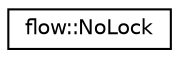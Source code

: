 digraph "Graphical Class Hierarchy"
{
 // LATEX_PDF_SIZE
  edge [fontname="Helvetica",fontsize="10",labelfontname="Helvetica",labelfontsize="10"];
  node [fontname="Helvetica",fontsize="10",shape=record];
  rankdir="LR";
  Node0 [label="flow::NoLock",height=0.2,width=0.4,color="black", fillcolor="white", style="filled",URL="$structflow_1_1_no_lock.html",tooltip="Stand-in type used to signify that captors will be used in a single-threaded context."];
}
